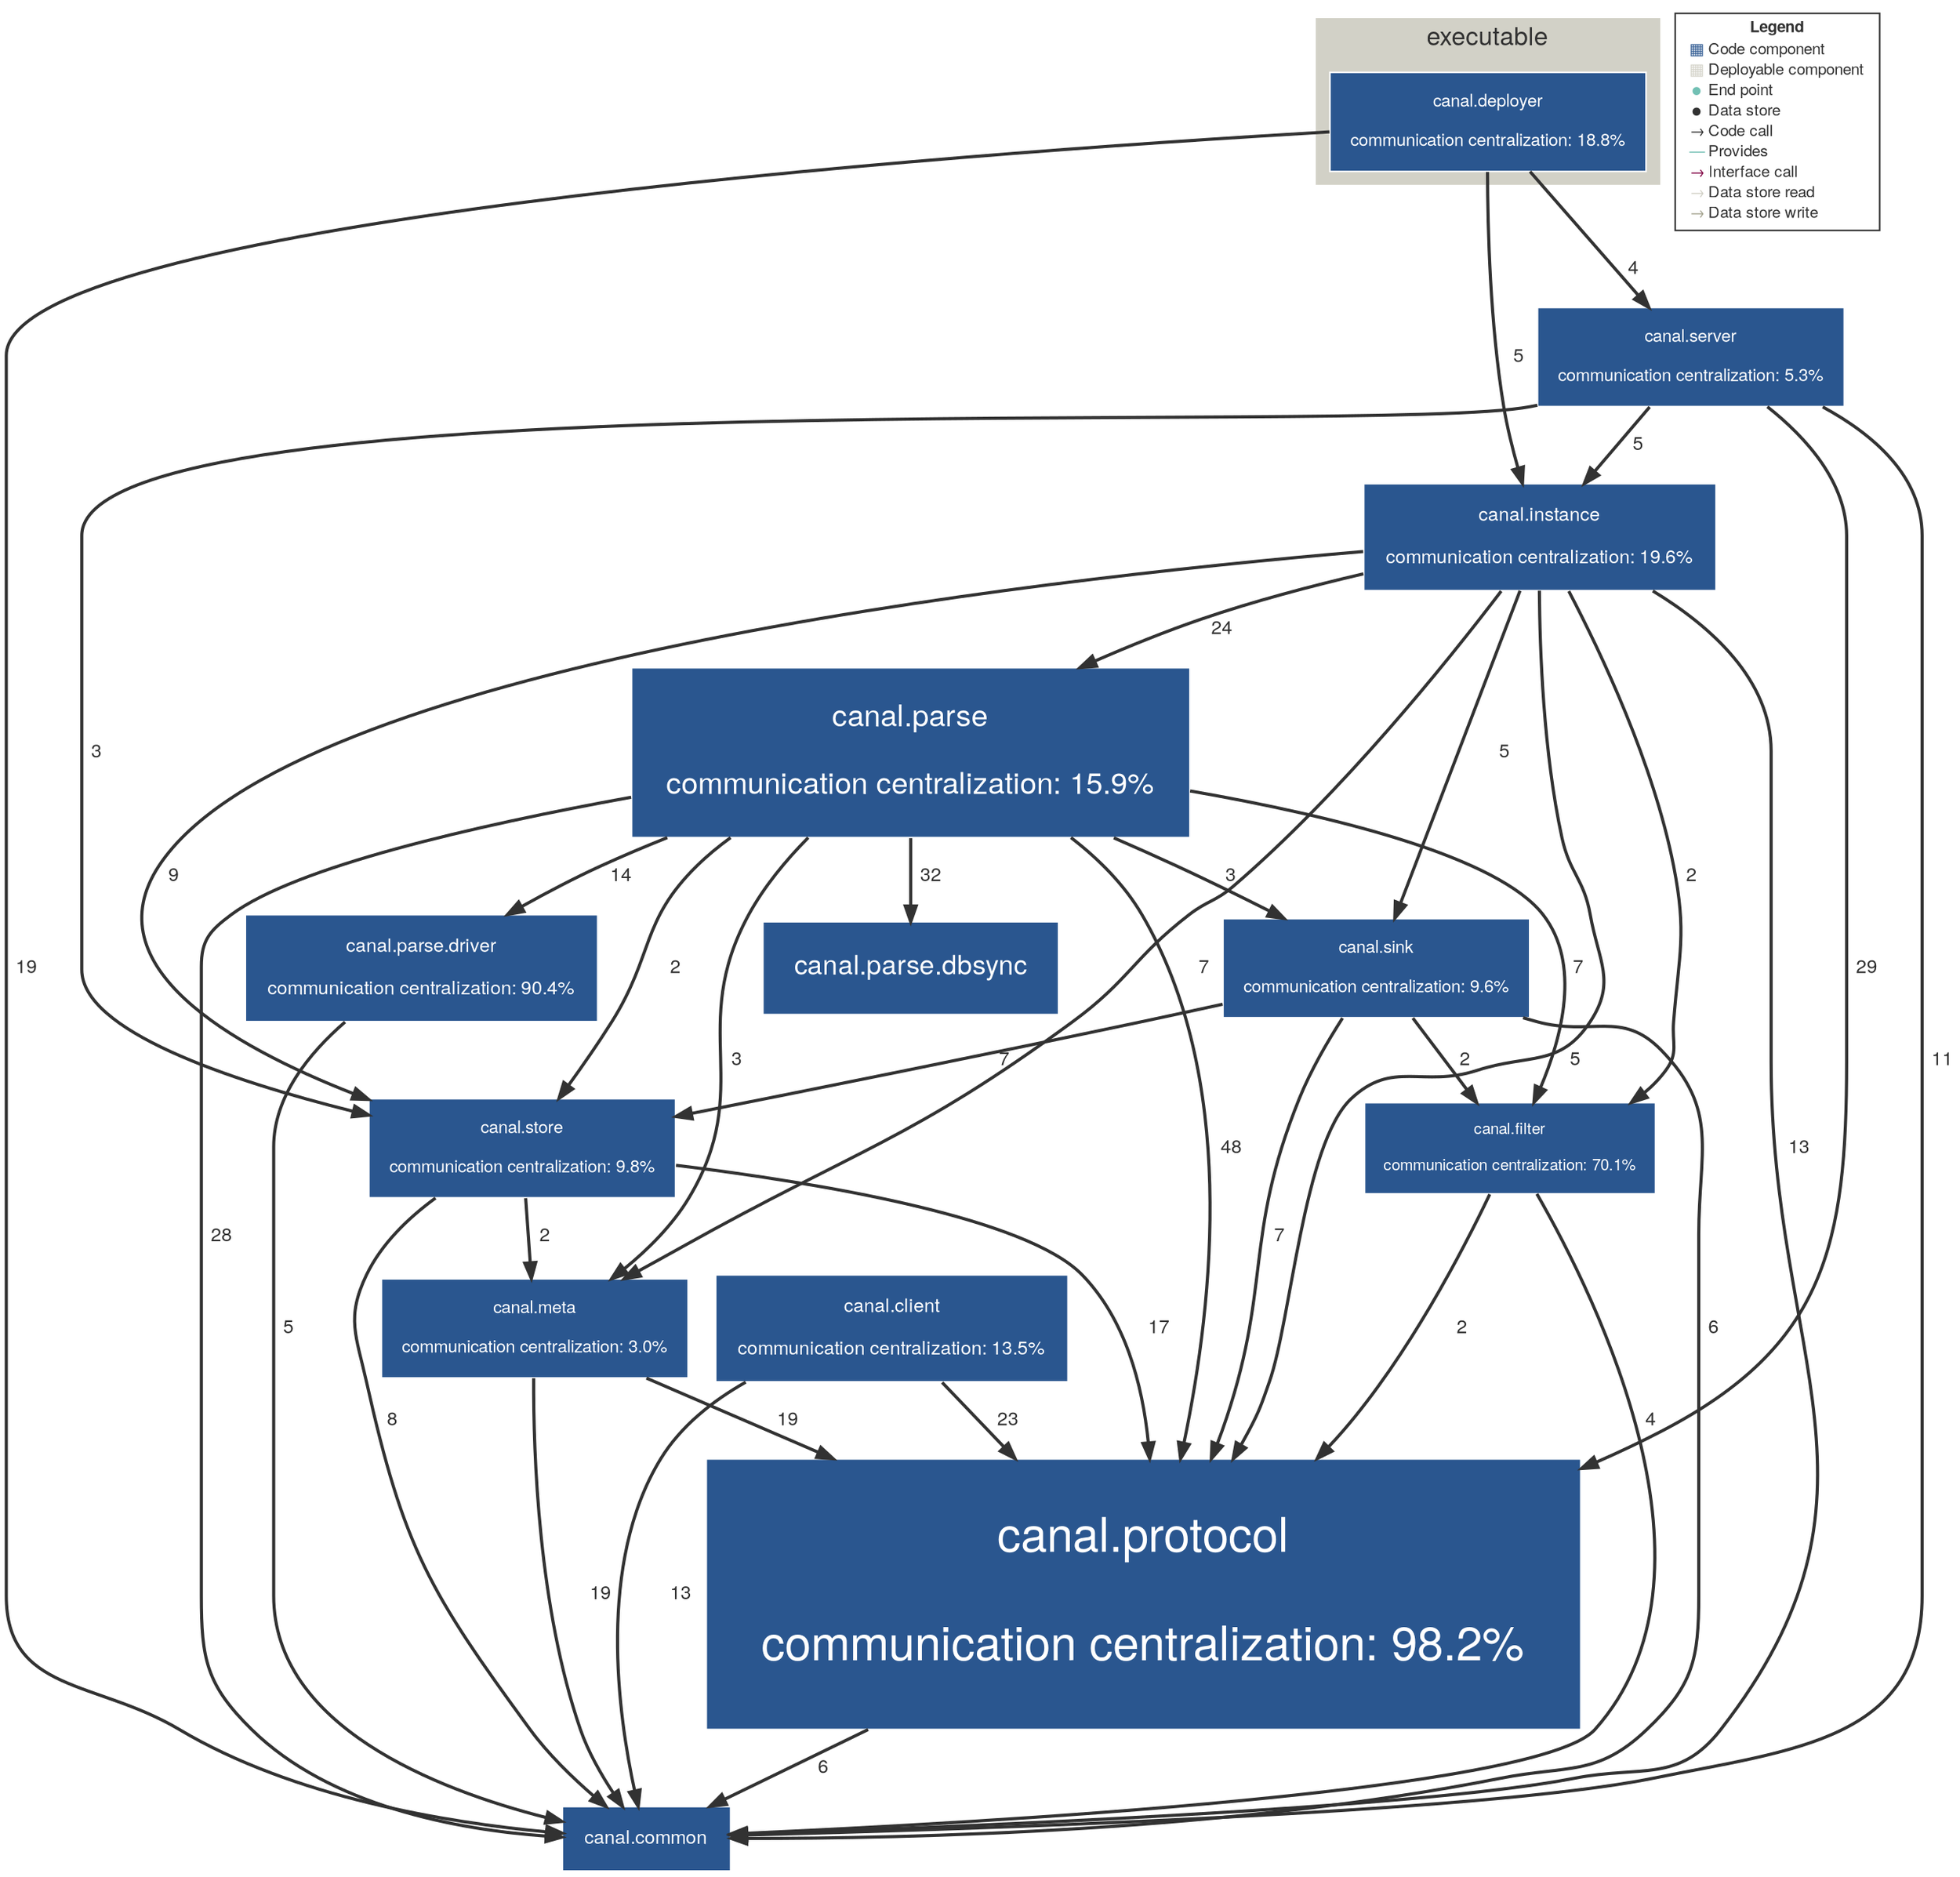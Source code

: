 digraph "Graph" {
compound=true
rankdir=TD
subgraph "cluster-com.alibaba.otter:canal.deployer" {
style="filled"
color="#D2D1C7"
fontname="Helvetica Neue"
fontsize="16"
fontcolor="#323232"
label="executable"
"com.alibaba.otter:canal.deployer@com.alibaba.otter:canal.deployer" [ shape="box" style="filled" fillcolor="#2A568F" penwidth="1" color="#FFFFFF" fontname="Helvetica Neue" fontcolor="#FFFFFF" fontsize="11" margin="0.176" label="canal.deployer

communication centralization: 18.8%" ]
}
"com.alibaba.otter:canal.common@NOT_DEPLOYED" [ shape="box" style="filled" fillcolor="#2A568F" penwidth="1" color="#FFFFFF" fontname="Helvetica Neue" fontcolor="#FFFFFF" fontsize="12" margin="0.192" label="canal.common" ]
"com.alibaba.otter:canal.meta@NOT_DEPLOYED" [ shape="box" style="filled" fillcolor="#2A568F" penwidth="1" color="#FFFFFF" fontname="Helvetica Neue" fontcolor="#FFFFFF" fontsize="11" margin="0.176" label="canal.meta

communication centralization: 3.0%" ]
"com.alibaba.otter:canal.filter@NOT_DEPLOYED" [ shape="box" style="filled" fillcolor="#2A568F" penwidth="1" color="#FFFFFF" fontname="Helvetica Neue" fontcolor="#FFFFFF" fontsize="10" margin="0.16" label="canal.filter

communication centralization: 70.1%" ]
"com.alibaba.otter:canal.parse.dbsync@NOT_DEPLOYED" [ shape="box" style="filled" fillcolor="#2A568F" penwidth="1" color="#FFFFFF" fontname="Helvetica Neue" fontcolor="#FFFFFF" fontsize="17" margin="0.272" label="canal.parse.dbsync" ]
"com.alibaba.otter:canal.client@NOT_DEPLOYED" [ shape="box" style="filled" fillcolor="#2A568F" penwidth="1" color="#FFFFFF" fontname="Helvetica Neue" fontcolor="#FFFFFF" fontsize="12" margin="0.192" label="canal.client

communication centralization: 13.5%" ]
"com.alibaba.otter:canal.parse@NOT_DEPLOYED" [ shape="box" style="filled" fillcolor="#2A568F" penwidth="1" color="#FFFFFF" fontname="Helvetica Neue" fontcolor="#FFFFFF" fontsize="19" margin="0.304" label="canal.parse

communication centralization: 15.9%" ]
"com.alibaba.otter:canal.protocol@NOT_DEPLOYED" [ shape="box" style="filled" fillcolor="#2A568F" penwidth="1" color="#FFFFFF" fontname="Helvetica Neue" fontcolor="#FFFFFF" fontsize="30" margin="0.48" label="canal.protocol

communication centralization: 98.2%" ]
"com.alibaba.otter:canal.instance@NOT_DEPLOYED" [ shape="box" style="filled" fillcolor="#2A568F" penwidth="1" color="#FFFFFF" fontname="Helvetica Neue" fontcolor="#FFFFFF" fontsize="12" margin="0.192" label="canal.instance

communication centralization: 19.6%" ]
"com.alibaba.otter:canal.sink@NOT_DEPLOYED" [ shape="box" style="filled" fillcolor="#2A568F" penwidth="1" color="#FFFFFF" fontname="Helvetica Neue" fontcolor="#FFFFFF" fontsize="11" margin="0.176" label="canal.sink

communication centralization: 9.6%" ]
"com.alibaba.otter:canal.store@NOT_DEPLOYED" [ shape="box" style="filled" fillcolor="#2A568F" penwidth="1" color="#FFFFFF" fontname="Helvetica Neue" fontcolor="#FFFFFF" fontsize="11" margin="0.176" label="canal.store

communication centralization: 9.8%" ]
"com.alibaba.otter:canal.parse.driver@NOT_DEPLOYED" [ shape="box" style="filled" fillcolor="#2A568F" penwidth="1" color="#FFFFFF" fontname="Helvetica Neue" fontcolor="#FFFFFF" fontsize="12" margin="0.192" label="canal.parse.driver

communication centralization: 90.4%" ]
"com.alibaba.otter:canal.server@NOT_DEPLOYED" [ shape="box" style="filled" fillcolor="#2A568F" penwidth="1" color="#FFFFFF" fontname="Helvetica Neue" fontcolor="#FFFFFF" fontsize="11" margin="0.176" label="canal.server

communication centralization: 5.3%" ]
"com.alibaba.otter:canal.deployer@com.alibaba.otter:canal.deployer" -> "com.alibaba.otter:canal.common@NOT_DEPLOYED" [ penwidth="2" color="#323232" fontcolor="#323232" fontname="Helvetica Neue" fontsize="12" label="  19" ]
"com.alibaba.otter:canal.deployer@com.alibaba.otter:canal.deployer" -> "com.alibaba.otter:canal.instance@NOT_DEPLOYED" [ penwidth="2" color="#323232" fontcolor="#323232" fontname="Helvetica Neue" fontsize="12" label="  5" ]
"com.alibaba.otter:canal.deployer@com.alibaba.otter:canal.deployer" -> "com.alibaba.otter:canal.server@NOT_DEPLOYED" [ penwidth="2" color="#323232" fontcolor="#323232" fontname="Helvetica Neue" fontsize="12" label="  4" ]
"com.alibaba.otter:canal.meta@NOT_DEPLOYED" -> "com.alibaba.otter:canal.common@NOT_DEPLOYED" [ penwidth="2" color="#323232" fontcolor="#323232" fontname="Helvetica Neue" fontsize="12" label="  19" ]
"com.alibaba.otter:canal.meta@NOT_DEPLOYED" -> "com.alibaba.otter:canal.protocol@NOT_DEPLOYED" [ penwidth="2" color="#323232" fontcolor="#323232" fontname="Helvetica Neue" fontsize="12" label="  19" ]
"com.alibaba.otter:canal.filter@NOT_DEPLOYED" -> "com.alibaba.otter:canal.common@NOT_DEPLOYED" [ penwidth="2" color="#323232" fontcolor="#323232" fontname="Helvetica Neue" fontsize="12" label="  4" ]
"com.alibaba.otter:canal.filter@NOT_DEPLOYED" -> "com.alibaba.otter:canal.protocol@NOT_DEPLOYED" [ penwidth="2" color="#323232" fontcolor="#323232" fontname="Helvetica Neue" fontsize="12" label="  2" ]
"com.alibaba.otter:canal.client@NOT_DEPLOYED" -> "com.alibaba.otter:canal.common@NOT_DEPLOYED" [ penwidth="2" color="#323232" fontcolor="#323232" fontname="Helvetica Neue" fontsize="12" label="  13" ]
"com.alibaba.otter:canal.client@NOT_DEPLOYED" -> "com.alibaba.otter:canal.protocol@NOT_DEPLOYED" [ penwidth="2" color="#323232" fontcolor="#323232" fontname="Helvetica Neue" fontsize="12" label="  23" ]
"com.alibaba.otter:canal.parse@NOT_DEPLOYED" -> "com.alibaba.otter:canal.common@NOT_DEPLOYED" [ penwidth="2" color="#323232" fontcolor="#323232" fontname="Helvetica Neue" fontsize="12" label="  28" ]
"com.alibaba.otter:canal.parse@NOT_DEPLOYED" -> "com.alibaba.otter:canal.meta@NOT_DEPLOYED" [ penwidth="2" color="#323232" fontcolor="#323232" fontname="Helvetica Neue" fontsize="12" label="  3" ]
"com.alibaba.otter:canal.parse@NOT_DEPLOYED" -> "com.alibaba.otter:canal.filter@NOT_DEPLOYED" [ penwidth="2" color="#323232" fontcolor="#323232" fontname="Helvetica Neue" fontsize="12" label="  7" ]
"com.alibaba.otter:canal.parse@NOT_DEPLOYED" -> "com.alibaba.otter:canal.parse.dbsync@NOT_DEPLOYED" [ penwidth="2" color="#323232" fontcolor="#323232" fontname="Helvetica Neue" fontsize="12" label="  32" ]
"com.alibaba.otter:canal.parse@NOT_DEPLOYED" -> "com.alibaba.otter:canal.protocol@NOT_DEPLOYED" [ penwidth="2" color="#323232" fontcolor="#323232" fontname="Helvetica Neue" fontsize="12" label="  48" ]
"com.alibaba.otter:canal.parse@NOT_DEPLOYED" -> "com.alibaba.otter:canal.sink@NOT_DEPLOYED" [ penwidth="2" color="#323232" fontcolor="#323232" fontname="Helvetica Neue" fontsize="12" label="  3" ]
"com.alibaba.otter:canal.parse@NOT_DEPLOYED" -> "com.alibaba.otter:canal.store@NOT_DEPLOYED" [ penwidth="2" color="#323232" fontcolor="#323232" fontname="Helvetica Neue" fontsize="12" label="  2" ]
"com.alibaba.otter:canal.parse@NOT_DEPLOYED" -> "com.alibaba.otter:canal.parse.driver@NOT_DEPLOYED" [ penwidth="2" color="#323232" fontcolor="#323232" fontname="Helvetica Neue" fontsize="12" label="  14" ]
"com.alibaba.otter:canal.protocol@NOT_DEPLOYED" -> "com.alibaba.otter:canal.common@NOT_DEPLOYED" [ penwidth="2" color="#323232" fontcolor="#323232" fontname="Helvetica Neue" fontsize="12" label="  6" ]
"com.alibaba.otter:canal.instance@NOT_DEPLOYED" -> "com.alibaba.otter:canal.common@NOT_DEPLOYED" [ penwidth="2" color="#323232" fontcolor="#323232" fontname="Helvetica Neue" fontsize="12" label="  13" ]
"com.alibaba.otter:canal.instance@NOT_DEPLOYED" -> "com.alibaba.otter:canal.meta@NOT_DEPLOYED" [ penwidth="2" color="#323232" fontcolor="#323232" fontname="Helvetica Neue" fontsize="12" label="  7" ]
"com.alibaba.otter:canal.instance@NOT_DEPLOYED" -> "com.alibaba.otter:canal.filter@NOT_DEPLOYED" [ penwidth="2" color="#323232" fontcolor="#323232" fontname="Helvetica Neue" fontsize="12" label="  2" ]
"com.alibaba.otter:canal.instance@NOT_DEPLOYED" -> "com.alibaba.otter:canal.parse@NOT_DEPLOYED" [ penwidth="2" color="#323232" fontcolor="#323232" fontname="Helvetica Neue" fontsize="12" label="  24" ]
"com.alibaba.otter:canal.instance@NOT_DEPLOYED" -> "com.alibaba.otter:canal.protocol@NOT_DEPLOYED" [ penwidth="2" color="#323232" fontcolor="#323232" fontname="Helvetica Neue" fontsize="12" label="  5" ]
"com.alibaba.otter:canal.instance@NOT_DEPLOYED" -> "com.alibaba.otter:canal.sink@NOT_DEPLOYED" [ penwidth="2" color="#323232" fontcolor="#323232" fontname="Helvetica Neue" fontsize="12" label="  5" ]
"com.alibaba.otter:canal.instance@NOT_DEPLOYED" -> "com.alibaba.otter:canal.store@NOT_DEPLOYED" [ penwidth="2" color="#323232" fontcolor="#323232" fontname="Helvetica Neue" fontsize="12" label="  9" ]
"com.alibaba.otter:canal.sink@NOT_DEPLOYED" -> "com.alibaba.otter:canal.common@NOT_DEPLOYED" [ penwidth="2" color="#323232" fontcolor="#323232" fontname="Helvetica Neue" fontsize="12" label="  6" ]
"com.alibaba.otter:canal.sink@NOT_DEPLOYED" -> "com.alibaba.otter:canal.filter@NOT_DEPLOYED" [ penwidth="2" color="#323232" fontcolor="#323232" fontname="Helvetica Neue" fontsize="12" label="  2" ]
"com.alibaba.otter:canal.sink@NOT_DEPLOYED" -> "com.alibaba.otter:canal.protocol@NOT_DEPLOYED" [ penwidth="2" color="#323232" fontcolor="#323232" fontname="Helvetica Neue" fontsize="12" label="  7" ]
"com.alibaba.otter:canal.sink@NOT_DEPLOYED" -> "com.alibaba.otter:canal.store@NOT_DEPLOYED" [ penwidth="2" color="#323232" fontcolor="#323232" fontname="Helvetica Neue" fontsize="12" label="  7" ]
"com.alibaba.otter:canal.store@NOT_DEPLOYED" -> "com.alibaba.otter:canal.common@NOT_DEPLOYED" [ penwidth="2" color="#323232" fontcolor="#323232" fontname="Helvetica Neue" fontsize="12" label="  8" ]
"com.alibaba.otter:canal.store@NOT_DEPLOYED" -> "com.alibaba.otter:canal.meta@NOT_DEPLOYED" [ penwidth="2" color="#323232" fontcolor="#323232" fontname="Helvetica Neue" fontsize="12" label="  2" ]
"com.alibaba.otter:canal.store@NOT_DEPLOYED" -> "com.alibaba.otter:canal.protocol@NOT_DEPLOYED" [ penwidth="2" color="#323232" fontcolor="#323232" fontname="Helvetica Neue" fontsize="12" label="  17" ]
"com.alibaba.otter:canal.parse.driver@NOT_DEPLOYED" -> "com.alibaba.otter:canal.common@NOT_DEPLOYED" [ penwidth="2" color="#323232" fontcolor="#323232" fontname="Helvetica Neue" fontsize="12" label="  5" ]
"com.alibaba.otter:canal.server@NOT_DEPLOYED" -> "com.alibaba.otter:canal.common@NOT_DEPLOYED" [ penwidth="2" color="#323232" fontcolor="#323232" fontname="Helvetica Neue" fontsize="12" label="  11" ]
"com.alibaba.otter:canal.server@NOT_DEPLOYED" -> "com.alibaba.otter:canal.protocol@NOT_DEPLOYED" [ penwidth="2" color="#323232" fontcolor="#323232" fontname="Helvetica Neue" fontsize="12" label="  29" ]
"com.alibaba.otter:canal.server@NOT_DEPLOYED" -> "com.alibaba.otter:canal.instance@NOT_DEPLOYED" [ penwidth="2" color="#323232" fontcolor="#323232" fontname="Helvetica Neue" fontsize="12" label="  5" ]
"com.alibaba.otter:canal.server@NOT_DEPLOYED" -> "com.alibaba.otter:canal.store@NOT_DEPLOYED" [ penwidth="2" color="#323232" fontcolor="#323232" fontname="Helvetica Neue" fontsize="12" label="  3" ]
"LEGEND" [ shape="box" style="filled" fillcolor="#FFFFFF" penwidth="1" color="#323232" fontname="Helvetica Neue" fontcolor="#323232" fontsize="10" label=<<TABLE BORDER="0" CELLPADDING="1" CELLSPACING="0">
<TR><TD COLSPAN="2"><B>Legend</B></TD></TR>
<TR><TD><FONT COLOR="#2A568F">&#9638;</FONT></TD><TD ALIGN="left">Code component</TD></TR>
<TR><TD><FONT COLOR="#D2D1C7">&#9638;</FONT></TD><TD ALIGN="left">Deployable component</TD></TR>
<TR><TD><FONT COLOR="#72C0B4">&#9679;</FONT></TD><TD ALIGN="left">End point</TD></TR>
<TR><TD><FONT COLOR="#323232">&#9679;</FONT></TD><TD ALIGN="left">Data store</TD></TR>
<TR><TD><FONT COLOR="#323232">&rarr;</FONT></TD><TD ALIGN="left">Code call</TD></TR>
<TR><TD><FONT COLOR="#72C0B4">&#8212;</FONT></TD><TD ALIGN="left">Provides</TD></TR>
<TR><TD><FONT COLOR="#820445">&rarr;</FONT></TD><TD ALIGN="left">Interface call</TD></TR>
<TR><TD><FONT COLOR="#D2D1C7">&rarr;</FONT></TD><TD ALIGN="left">Data store read</TD></TR>
<TR><TD><FONT COLOR="#A4A38F">&rarr;</FONT></TD><TD ALIGN="left">Data store write</TD></TR>
</TABLE>
>  ]
}
